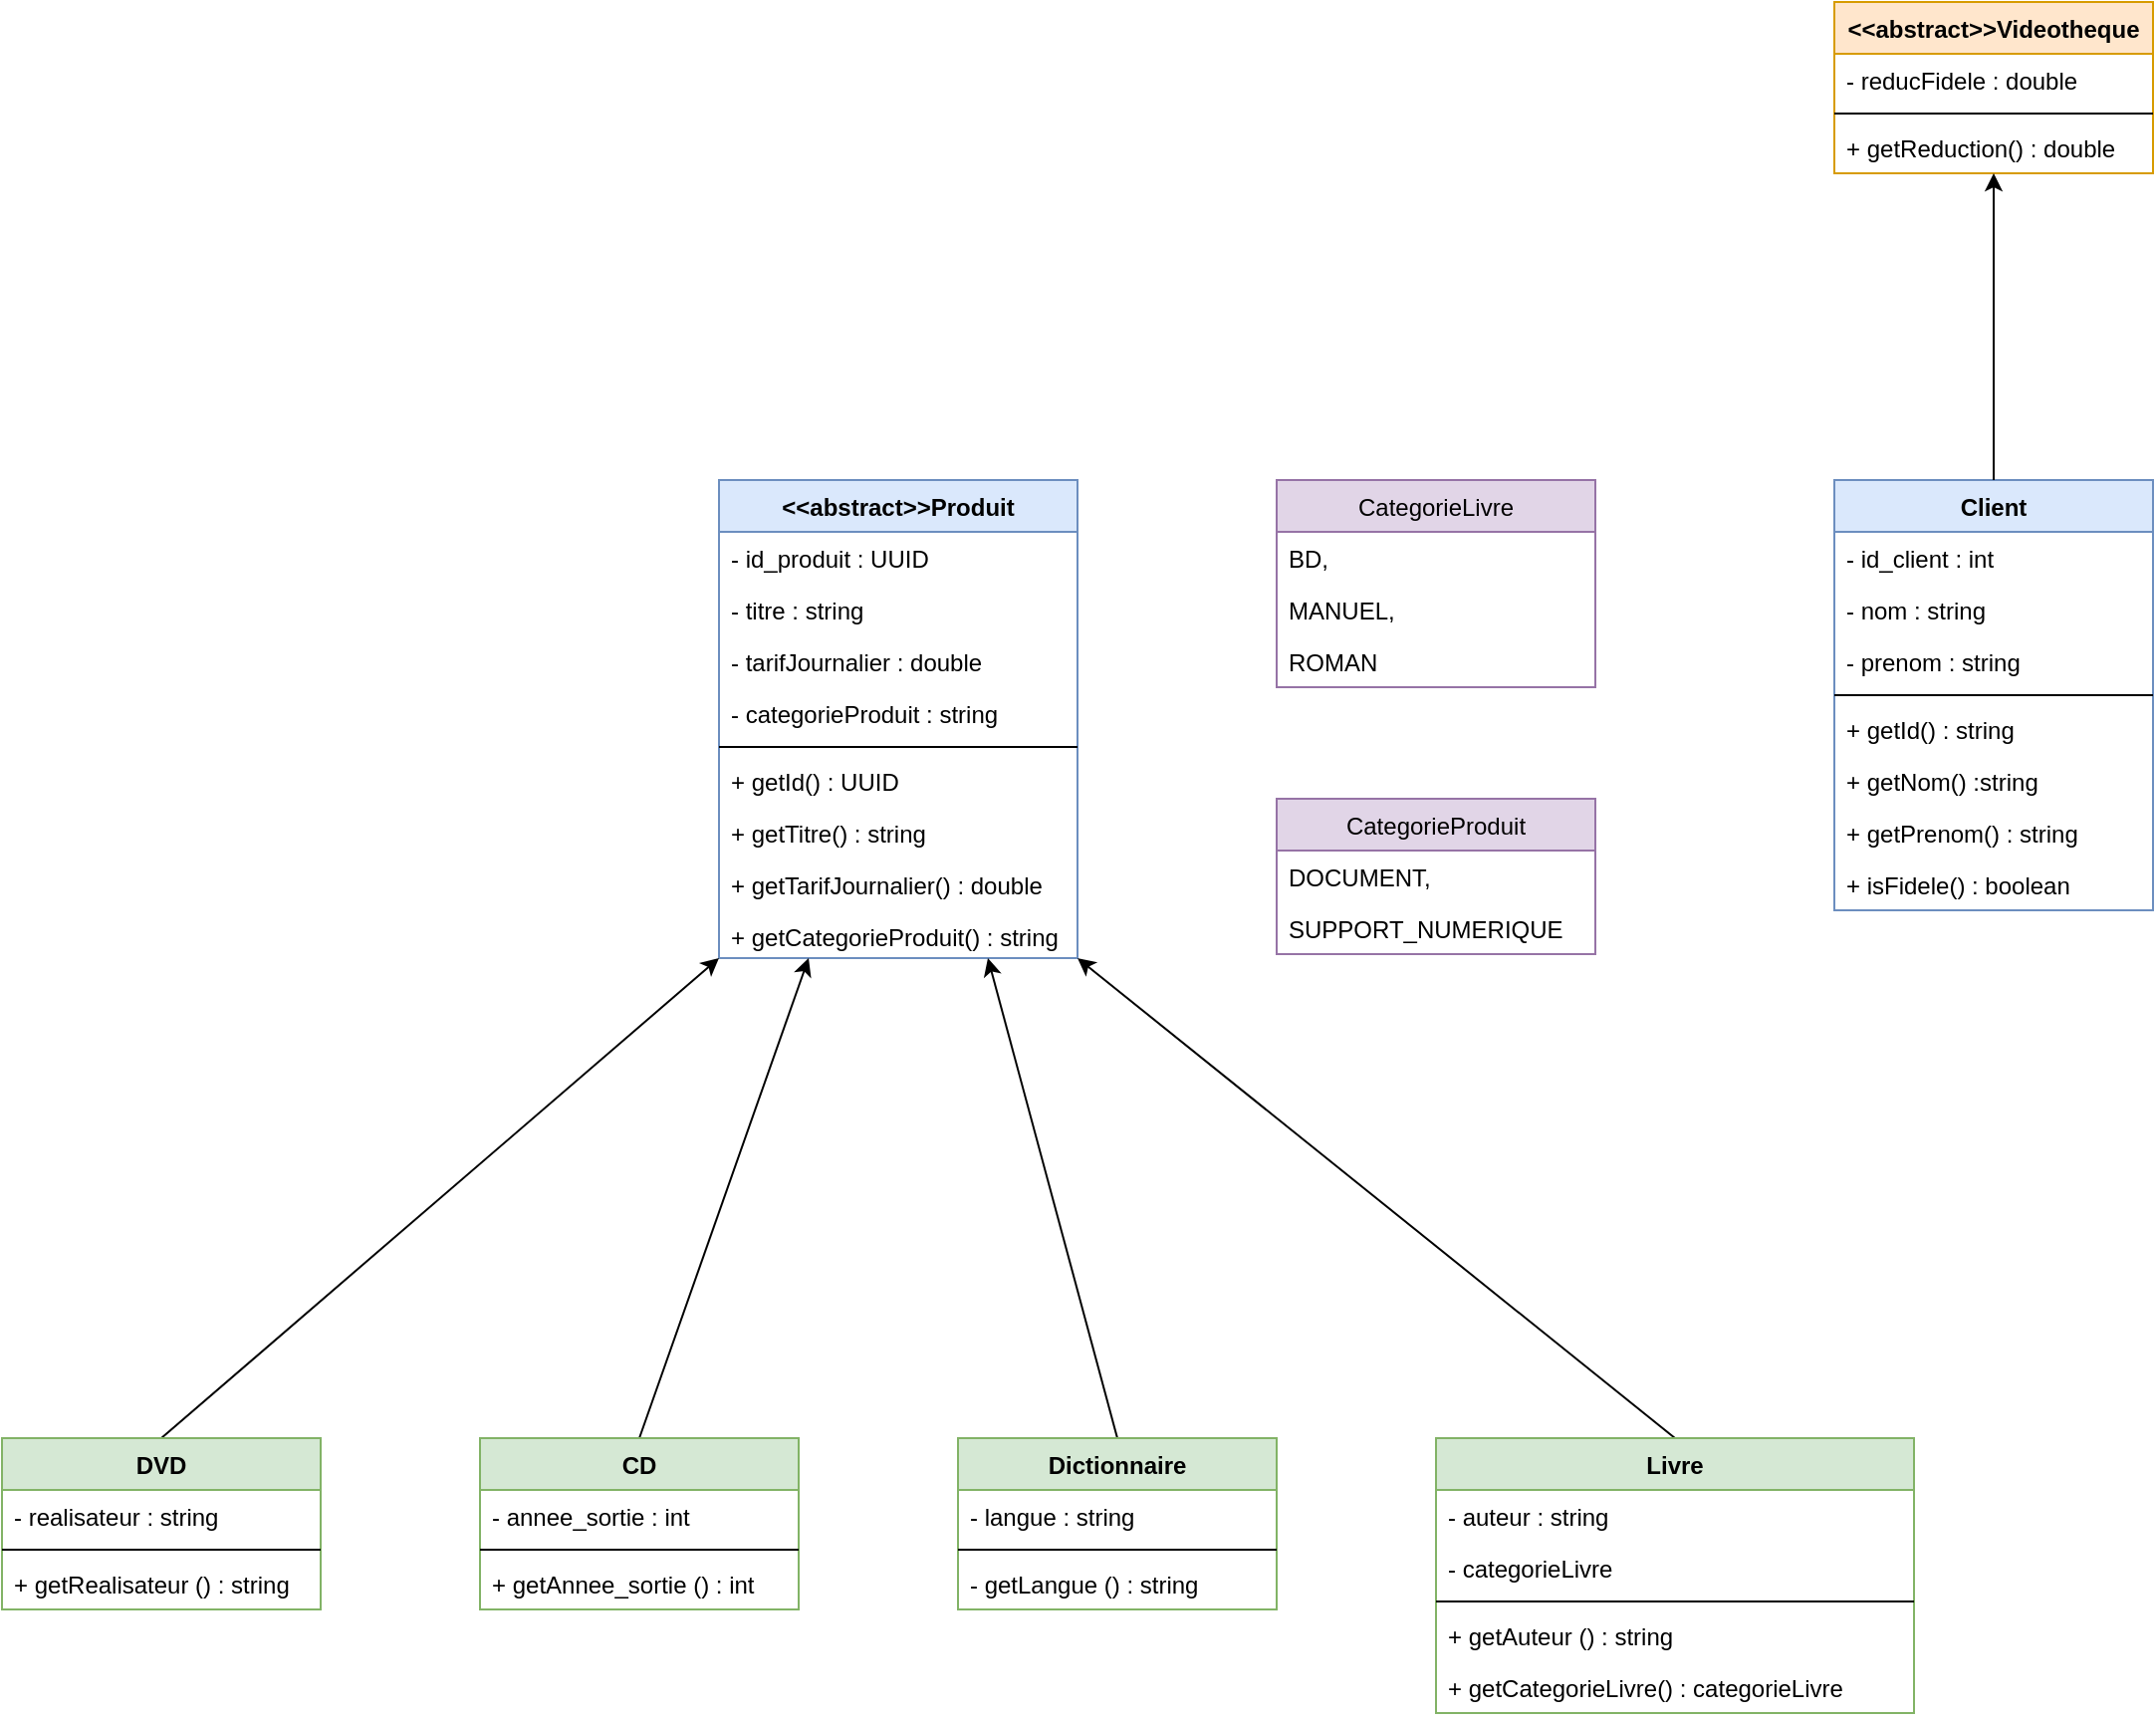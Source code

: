 <mxfile version="12.9.14" type="github">
  <diagram id="Si2locz9k4Dn_10qz3O4" name="Page-1">
    <mxGraphModel dx="1513" dy="3137" grid="1" gridSize="10" guides="1" tooltips="1" connect="1" arrows="1" fold="1" page="1" pageScale="1" pageWidth="850" pageHeight="1100" math="0" shadow="0">
      <root>
        <mxCell id="0" />
        <mxCell id="1" parent="0" />
        <mxCell id="pHHpAgwTj2PFXbAox-nr-20" value="&lt;&lt;abstract&gt;&gt;Produit" style="swimlane;fontStyle=1;align=center;verticalAlign=top;childLayout=stackLayout;horizontal=1;startSize=26;horizontalStack=0;resizeParent=1;resizeParentMax=0;resizeLast=0;collapsible=1;marginBottom=0;fillColor=#dae8fc;strokeColor=#6c8ebf;perimeterSpacing=0;spacingBottom=3;" vertex="1" parent="1">
          <mxGeometry x="2960" width="180" height="240" as="geometry" />
        </mxCell>
        <mxCell id="pHHpAgwTj2PFXbAox-nr-21" value="- id_produit : UUID" style="text;strokeColor=none;fillColor=none;align=left;verticalAlign=top;spacingLeft=4;spacingRight=4;overflow=hidden;rotatable=0;points=[[0,0.5],[1,0.5]];portConstraint=eastwest;" vertex="1" parent="pHHpAgwTj2PFXbAox-nr-20">
          <mxGeometry y="26" width="180" height="26" as="geometry" />
        </mxCell>
        <mxCell id="pHHpAgwTj2PFXbAox-nr-22" value="- titre : string" style="text;strokeColor=none;fillColor=none;align=left;verticalAlign=top;spacingLeft=4;spacingRight=4;overflow=hidden;rotatable=0;points=[[0,0.5],[1,0.5]];portConstraint=eastwest;" vertex="1" parent="pHHpAgwTj2PFXbAox-nr-20">
          <mxGeometry y="52" width="180" height="26" as="geometry" />
        </mxCell>
        <mxCell id="pHHpAgwTj2PFXbAox-nr-23" value="- tarifJournalier : double" style="text;strokeColor=none;fillColor=none;align=left;verticalAlign=top;spacingLeft=4;spacingRight=4;overflow=hidden;rotatable=0;points=[[0,0.5],[1,0.5]];portConstraint=eastwest;" vertex="1" parent="pHHpAgwTj2PFXbAox-nr-20">
          <mxGeometry y="78" width="180" height="26" as="geometry" />
        </mxCell>
        <mxCell id="pHHpAgwTj2PFXbAox-nr-24" value="- categorieProduit : string" style="text;strokeColor=none;fillColor=none;align=left;verticalAlign=top;spacingLeft=4;spacingRight=4;overflow=hidden;rotatable=0;points=[[0,0.5],[1,0.5]];portConstraint=eastwest;" vertex="1" parent="pHHpAgwTj2PFXbAox-nr-20">
          <mxGeometry y="104" width="180" height="26" as="geometry" />
        </mxCell>
        <mxCell id="pHHpAgwTj2PFXbAox-nr-25" value="" style="line;strokeWidth=1;fillColor=none;align=left;verticalAlign=middle;spacingTop=-1;spacingLeft=3;spacingRight=3;rotatable=0;labelPosition=right;points=[];portConstraint=eastwest;" vertex="1" parent="pHHpAgwTj2PFXbAox-nr-20">
          <mxGeometry y="130" width="180" height="8" as="geometry" />
        </mxCell>
        <mxCell id="pHHpAgwTj2PFXbAox-nr-26" value="+ getId() : UUID" style="text;strokeColor=none;fillColor=none;align=left;verticalAlign=top;spacingLeft=4;spacingRight=4;overflow=hidden;rotatable=0;points=[[0,0.5],[1,0.5]];portConstraint=eastwest;" vertex="1" parent="pHHpAgwTj2PFXbAox-nr-20">
          <mxGeometry y="138" width="180" height="26" as="geometry" />
        </mxCell>
        <mxCell id="pHHpAgwTj2PFXbAox-nr-27" value="+ getTitre() : string" style="text;strokeColor=none;fillColor=none;align=left;verticalAlign=top;spacingLeft=4;spacingRight=4;overflow=hidden;rotatable=0;points=[[0,0.5],[1,0.5]];portConstraint=eastwest;" vertex="1" parent="pHHpAgwTj2PFXbAox-nr-20">
          <mxGeometry y="164" width="180" height="26" as="geometry" />
        </mxCell>
        <mxCell id="pHHpAgwTj2PFXbAox-nr-28" value="+ getTarifJournalier() : double" style="text;strokeColor=none;fillColor=none;align=left;verticalAlign=top;spacingLeft=4;spacingRight=4;overflow=hidden;rotatable=0;points=[[0,0.5],[1,0.5]];portConstraint=eastwest;" vertex="1" parent="pHHpAgwTj2PFXbAox-nr-20">
          <mxGeometry y="190" width="180" height="26" as="geometry" />
        </mxCell>
        <mxCell id="pHHpAgwTj2PFXbAox-nr-52" value="+ getCategorieProduit() : string" style="text;strokeColor=none;fillColor=none;align=left;verticalAlign=top;spacingLeft=4;spacingRight=4;overflow=hidden;rotatable=0;points=[[0,0.5],[1,0.5]];portConstraint=eastwest;" vertex="1" parent="pHHpAgwTj2PFXbAox-nr-20">
          <mxGeometry y="216" width="180" height="24" as="geometry" />
        </mxCell>
        <mxCell id="pHHpAgwTj2PFXbAox-nr-62" value="" style="endArrow=classic;html=1;exitX=0.5;exitY=0;exitDx=0;exitDy=0;entryX=0;entryY=1;entryDx=0;entryDy=0;" edge="1" parent="1" source="pHHpAgwTj2PFXbAox-nr-40" target="pHHpAgwTj2PFXbAox-nr-20">
          <mxGeometry width="50" height="50" relative="1" as="geometry">
            <mxPoint x="2680" y="530" as="sourcePoint" />
            <mxPoint x="3050" y="270" as="targetPoint" />
          </mxGeometry>
        </mxCell>
        <mxCell id="pHHpAgwTj2PFXbAox-nr-63" value="" style="endArrow=classic;html=1;exitX=0.5;exitY=0;exitDx=0;exitDy=0;entryX=0.25;entryY=1;entryDx=0;entryDy=0;" edge="1" parent="1" source="pHHpAgwTj2PFXbAox-nr-45" target="pHHpAgwTj2PFXbAox-nr-20">
          <mxGeometry width="50" height="50" relative="1" as="geometry">
            <mxPoint x="2690" y="572" as="sourcePoint" />
            <mxPoint x="3050" y="250" as="targetPoint" />
          </mxGeometry>
        </mxCell>
        <mxCell id="pHHpAgwTj2PFXbAox-nr-64" value="" style="endArrow=classic;html=1;exitX=0.5;exitY=0;exitDx=0;exitDy=0;entryX=0.75;entryY=1;entryDx=0;entryDy=0;" edge="1" parent="1" source="pHHpAgwTj2PFXbAox-nr-9" target="pHHpAgwTj2PFXbAox-nr-20">
          <mxGeometry width="50" height="50" relative="1" as="geometry">
            <mxPoint x="2700" y="582" as="sourcePoint" />
            <mxPoint x="3050" y="250" as="targetPoint" />
          </mxGeometry>
        </mxCell>
        <mxCell id="pHHpAgwTj2PFXbAox-nr-65" value="" style="endArrow=classic;html=1;exitX=0.5;exitY=0;exitDx=0;exitDy=0;entryX=1;entryY=1;entryDx=0;entryDy=0;entryPerimeter=0;" edge="1" parent="1" source="pHHpAgwTj2PFXbAox-nr-34" target="pHHpAgwTj2PFXbAox-nr-52">
          <mxGeometry width="50" height="50" relative="1" as="geometry">
            <mxPoint x="3460.4" y="540" as="sourcePoint" />
            <mxPoint x="3140" y="260" as="targetPoint" />
          </mxGeometry>
        </mxCell>
        <mxCell id="pHHpAgwTj2PFXbAox-nr-34" value="Livre" style="swimlane;fontStyle=1;align=center;verticalAlign=top;childLayout=stackLayout;horizontal=1;startSize=26;horizontalStack=0;resizeParent=1;resizeParentMax=0;resizeLast=0;collapsible=1;marginBottom=0;fillColor=#d5e8d4;strokeColor=#82b366;" vertex="1" parent="1">
          <mxGeometry x="3320" y="481" width="240" height="138" as="geometry" />
        </mxCell>
        <mxCell id="pHHpAgwTj2PFXbAox-nr-35" value="- auteur : string" style="text;strokeColor=none;fillColor=none;align=left;verticalAlign=top;spacingLeft=4;spacingRight=4;overflow=hidden;rotatable=0;points=[[0,0.5],[1,0.5]];portConstraint=eastwest;" vertex="1" parent="pHHpAgwTj2PFXbAox-nr-34">
          <mxGeometry y="26" width="240" height="26" as="geometry" />
        </mxCell>
        <mxCell id="pHHpAgwTj2PFXbAox-nr-61" value="- categorieLivre" style="text;strokeColor=none;fillColor=none;align=left;verticalAlign=top;spacingLeft=4;spacingRight=4;overflow=hidden;rotatable=0;points=[[0,0.5],[1,0.5]];portConstraint=eastwest;" vertex="1" parent="pHHpAgwTj2PFXbAox-nr-34">
          <mxGeometry y="52" width="240" height="26" as="geometry" />
        </mxCell>
        <mxCell id="pHHpAgwTj2PFXbAox-nr-36" value="" style="line;strokeWidth=1;fillColor=none;align=left;verticalAlign=middle;spacingTop=-1;spacingLeft=3;spacingRight=3;rotatable=0;labelPosition=right;points=[];portConstraint=eastwest;" vertex="1" parent="pHHpAgwTj2PFXbAox-nr-34">
          <mxGeometry y="78" width="240" height="8" as="geometry" />
        </mxCell>
        <mxCell id="pHHpAgwTj2PFXbAox-nr-37" value="+ getAuteur () : string" style="text;strokeColor=none;fillColor=none;align=left;verticalAlign=top;spacingLeft=4;spacingRight=4;overflow=hidden;rotatable=0;points=[[0,0.5],[1,0.5]];portConstraint=eastwest;" vertex="1" parent="pHHpAgwTj2PFXbAox-nr-34">
          <mxGeometry y="86" width="240" height="26" as="geometry" />
        </mxCell>
        <mxCell id="pHHpAgwTj2PFXbAox-nr-38" value="+ getCategorieLivre() : categorieLivre" style="text;strokeColor=none;fillColor=none;align=left;verticalAlign=top;spacingLeft=4;spacingRight=4;overflow=hidden;rotatable=0;points=[[0,0.5],[1,0.5]];portConstraint=eastwest;" vertex="1" parent="pHHpAgwTj2PFXbAox-nr-34">
          <mxGeometry y="112" width="240" height="26" as="geometry" />
        </mxCell>
        <mxCell id="pHHpAgwTj2PFXbAox-nr-9" value="Dictionnaire" style="swimlane;fontStyle=1;align=center;verticalAlign=top;childLayout=stackLayout;horizontal=1;startSize=26;horizontalStack=0;resizeParent=1;resizeParentMax=0;resizeLast=0;collapsible=1;marginBottom=0;fillColor=#d5e8d4;strokeColor=#82b366;" vertex="1" parent="1">
          <mxGeometry x="3080" y="481" width="160" height="86" as="geometry" />
        </mxCell>
        <mxCell id="pHHpAgwTj2PFXbAox-nr-10" value="- langue : string" style="text;strokeColor=none;fillColor=none;align=left;verticalAlign=top;spacingLeft=4;spacingRight=4;overflow=hidden;rotatable=0;points=[[0,0.5],[1,0.5]];portConstraint=eastwest;" vertex="1" parent="pHHpAgwTj2PFXbAox-nr-9">
          <mxGeometry y="26" width="160" height="26" as="geometry" />
        </mxCell>
        <mxCell id="pHHpAgwTj2PFXbAox-nr-11" value="" style="line;strokeWidth=1;fillColor=none;align=left;verticalAlign=middle;spacingTop=-1;spacingLeft=3;spacingRight=3;rotatable=0;labelPosition=right;points=[];portConstraint=eastwest;" vertex="1" parent="pHHpAgwTj2PFXbAox-nr-9">
          <mxGeometry y="52" width="160" height="8" as="geometry" />
        </mxCell>
        <mxCell id="pHHpAgwTj2PFXbAox-nr-12" value="- getLangue () : string" style="text;strokeColor=none;fillColor=none;align=left;verticalAlign=top;spacingLeft=4;spacingRight=4;overflow=hidden;rotatable=0;points=[[0,0.5],[1,0.5]];portConstraint=eastwest;" vertex="1" parent="pHHpAgwTj2PFXbAox-nr-9">
          <mxGeometry y="60" width="160" height="26" as="geometry" />
        </mxCell>
        <mxCell id="pHHpAgwTj2PFXbAox-nr-45" value="CD" style="swimlane;fontStyle=1;align=center;verticalAlign=top;childLayout=stackLayout;horizontal=1;startSize=26;horizontalStack=0;resizeParent=1;resizeParentMax=0;resizeLast=0;collapsible=1;marginBottom=0;fillColor=#d5e8d4;strokeColor=#82b366;" vertex="1" parent="1">
          <mxGeometry x="2840" y="481" width="160" height="86" as="geometry" />
        </mxCell>
        <mxCell id="pHHpAgwTj2PFXbAox-nr-46" value="- annee_sortie : int" style="text;strokeColor=none;fillColor=none;align=left;verticalAlign=top;spacingLeft=4;spacingRight=4;overflow=hidden;rotatable=0;points=[[0,0.5],[1,0.5]];portConstraint=eastwest;" vertex="1" parent="pHHpAgwTj2PFXbAox-nr-45">
          <mxGeometry y="26" width="160" height="26" as="geometry" />
        </mxCell>
        <mxCell id="pHHpAgwTj2PFXbAox-nr-47" value="" style="line;strokeWidth=1;fillColor=none;align=left;verticalAlign=middle;spacingTop=-1;spacingLeft=3;spacingRight=3;rotatable=0;labelPosition=right;points=[];portConstraint=eastwest;" vertex="1" parent="pHHpAgwTj2PFXbAox-nr-45">
          <mxGeometry y="52" width="160" height="8" as="geometry" />
        </mxCell>
        <mxCell id="pHHpAgwTj2PFXbAox-nr-48" value="+ getAnnee_sortie () : int" style="text;strokeColor=none;fillColor=none;align=left;verticalAlign=top;spacingLeft=4;spacingRight=4;overflow=hidden;rotatable=0;points=[[0,0.5],[1,0.5]];portConstraint=eastwest;" vertex="1" parent="pHHpAgwTj2PFXbAox-nr-45">
          <mxGeometry y="60" width="160" height="26" as="geometry" />
        </mxCell>
        <mxCell id="pHHpAgwTj2PFXbAox-nr-40" value="DVD" style="swimlane;fontStyle=1;align=center;verticalAlign=top;childLayout=stackLayout;horizontal=1;startSize=26;horizontalStack=0;resizeParent=1;resizeParentMax=0;resizeLast=0;collapsible=1;marginBottom=0;fillColor=#d5e8d4;strokeColor=#82b366;" vertex="1" parent="1">
          <mxGeometry x="2600" y="481" width="160" height="86" as="geometry" />
        </mxCell>
        <mxCell id="pHHpAgwTj2PFXbAox-nr-41" value="- realisateur : string" style="text;strokeColor=none;fillColor=none;align=left;verticalAlign=top;spacingLeft=4;spacingRight=4;overflow=hidden;rotatable=0;points=[[0,0.5],[1,0.5]];portConstraint=eastwest;" vertex="1" parent="pHHpAgwTj2PFXbAox-nr-40">
          <mxGeometry y="26" width="160" height="26" as="geometry" />
        </mxCell>
        <mxCell id="pHHpAgwTj2PFXbAox-nr-42" value="" style="line;strokeWidth=1;fillColor=none;align=left;verticalAlign=middle;spacingTop=-1;spacingLeft=3;spacingRight=3;rotatable=0;labelPosition=right;points=[];portConstraint=eastwest;" vertex="1" parent="pHHpAgwTj2PFXbAox-nr-40">
          <mxGeometry y="52" width="160" height="8" as="geometry" />
        </mxCell>
        <mxCell id="pHHpAgwTj2PFXbAox-nr-43" value="+ getRealisateur () : string" style="text;strokeColor=none;fillColor=none;align=left;verticalAlign=top;spacingLeft=4;spacingRight=4;overflow=hidden;rotatable=0;points=[[0,0.5],[1,0.5]];portConstraint=eastwest;" vertex="1" parent="pHHpAgwTj2PFXbAox-nr-40">
          <mxGeometry y="60" width="160" height="26" as="geometry" />
        </mxCell>
        <mxCell id="pHHpAgwTj2PFXbAox-nr-57" value="CategorieLivre" style="swimlane;fontStyle=0;childLayout=stackLayout;horizontal=1;startSize=26;fillColor=#e1d5e7;horizontalStack=0;resizeParent=1;resizeParentMax=0;resizeLast=0;collapsible=1;marginBottom=0;strokeColor=#9673a6;" vertex="1" parent="1">
          <mxGeometry x="3240" width="160" height="104" as="geometry" />
        </mxCell>
        <mxCell id="pHHpAgwTj2PFXbAox-nr-58" value="BD," style="text;strokeColor=none;fillColor=none;align=left;verticalAlign=top;spacingLeft=4;spacingRight=4;overflow=hidden;rotatable=0;points=[[0,0.5],[1,0.5]];portConstraint=eastwest;" vertex="1" parent="pHHpAgwTj2PFXbAox-nr-57">
          <mxGeometry y="26" width="160" height="26" as="geometry" />
        </mxCell>
        <mxCell id="pHHpAgwTj2PFXbAox-nr-59" value="MANUEL," style="text;strokeColor=none;fillColor=none;align=left;verticalAlign=top;spacingLeft=4;spacingRight=4;overflow=hidden;rotatable=0;points=[[0,0.5],[1,0.5]];portConstraint=eastwest;" vertex="1" parent="pHHpAgwTj2PFXbAox-nr-57">
          <mxGeometry y="52" width="160" height="26" as="geometry" />
        </mxCell>
        <mxCell id="pHHpAgwTj2PFXbAox-nr-60" value="ROMAN" style="text;strokeColor=none;fillColor=none;align=left;verticalAlign=top;spacingLeft=4;spacingRight=4;overflow=hidden;rotatable=0;points=[[0,0.5],[1,0.5]];portConstraint=eastwest;" vertex="1" parent="pHHpAgwTj2PFXbAox-nr-57">
          <mxGeometry y="78" width="160" height="26" as="geometry" />
        </mxCell>
        <mxCell id="pHHpAgwTj2PFXbAox-nr-53" value="CategorieProduit" style="swimlane;fontStyle=0;childLayout=stackLayout;horizontal=1;startSize=26;fillColor=#e1d5e7;horizontalStack=0;resizeParent=1;resizeParentMax=0;resizeLast=0;collapsible=1;marginBottom=0;strokeColor=#9673a6;" vertex="1" parent="1">
          <mxGeometry x="3240" y="160" width="160" height="78" as="geometry" />
        </mxCell>
        <mxCell id="pHHpAgwTj2PFXbAox-nr-54" value="DOCUMENT," style="text;strokeColor=none;fillColor=none;align=left;verticalAlign=top;spacingLeft=4;spacingRight=4;overflow=hidden;rotatable=0;points=[[0,0.5],[1,0.5]];portConstraint=eastwest;" vertex="1" parent="pHHpAgwTj2PFXbAox-nr-53">
          <mxGeometry y="26" width="160" height="26" as="geometry" />
        </mxCell>
        <mxCell id="pHHpAgwTj2PFXbAox-nr-55" value="SUPPORT_NUMERIQUE" style="text;strokeColor=none;fillColor=none;align=left;verticalAlign=top;spacingLeft=4;spacingRight=4;overflow=hidden;rotatable=0;points=[[0,0.5],[1,0.5]];portConstraint=eastwest;" vertex="1" parent="pHHpAgwTj2PFXbAox-nr-53">
          <mxGeometry y="52" width="160" height="26" as="geometry" />
        </mxCell>
        <mxCell id="pHHpAgwTj2PFXbAox-nr-66" value="Client" style="swimlane;fontStyle=1;align=center;verticalAlign=top;childLayout=stackLayout;horizontal=1;startSize=26;horizontalStack=0;resizeParent=1;resizeParentMax=0;resizeLast=0;collapsible=1;marginBottom=0;fillColor=#dae8fc;strokeColor=#6c8ebf;" vertex="1" parent="1">
          <mxGeometry x="3520" width="160" height="216" as="geometry" />
        </mxCell>
        <mxCell id="pHHpAgwTj2PFXbAox-nr-67" value="- id_client : int&#xa;" style="text;strokeColor=none;fillColor=none;align=left;verticalAlign=top;spacingLeft=4;spacingRight=4;overflow=hidden;rotatable=0;points=[[0,0.5],[1,0.5]];portConstraint=eastwest;" vertex="1" parent="pHHpAgwTj2PFXbAox-nr-66">
          <mxGeometry y="26" width="160" height="26" as="geometry" />
        </mxCell>
        <mxCell id="pHHpAgwTj2PFXbAox-nr-68" value="- nom : string" style="text;strokeColor=none;fillColor=none;align=left;verticalAlign=top;spacingLeft=4;spacingRight=4;overflow=hidden;rotatable=0;points=[[0,0.5],[1,0.5]];portConstraint=eastwest;" vertex="1" parent="pHHpAgwTj2PFXbAox-nr-66">
          <mxGeometry y="52" width="160" height="26" as="geometry" />
        </mxCell>
        <mxCell id="pHHpAgwTj2PFXbAox-nr-69" value="- prenom : string" style="text;strokeColor=none;fillColor=none;align=left;verticalAlign=top;spacingLeft=4;spacingRight=4;overflow=hidden;rotatable=0;points=[[0,0.5],[1,0.5]];portConstraint=eastwest;" vertex="1" parent="pHHpAgwTj2PFXbAox-nr-66">
          <mxGeometry y="78" width="160" height="26" as="geometry" />
        </mxCell>
        <mxCell id="pHHpAgwTj2PFXbAox-nr-70" value="" style="line;strokeWidth=1;fillColor=none;align=left;verticalAlign=middle;spacingTop=-1;spacingLeft=3;spacingRight=3;rotatable=0;labelPosition=right;points=[];portConstraint=eastwest;" vertex="1" parent="pHHpAgwTj2PFXbAox-nr-66">
          <mxGeometry y="104" width="160" height="8" as="geometry" />
        </mxCell>
        <mxCell id="pHHpAgwTj2PFXbAox-nr-71" value="+ getId() : string" style="text;strokeColor=none;fillColor=none;align=left;verticalAlign=top;spacingLeft=4;spacingRight=4;overflow=hidden;rotatable=0;points=[[0,0.5],[1,0.5]];portConstraint=eastwest;" vertex="1" parent="pHHpAgwTj2PFXbAox-nr-66">
          <mxGeometry y="112" width="160" height="26" as="geometry" />
        </mxCell>
        <mxCell id="pHHpAgwTj2PFXbAox-nr-72" value="+ getNom() :string" style="text;strokeColor=none;fillColor=none;align=left;verticalAlign=top;spacingLeft=4;spacingRight=4;overflow=hidden;rotatable=0;points=[[0,0.5],[1,0.5]];portConstraint=eastwest;" vertex="1" parent="pHHpAgwTj2PFXbAox-nr-66">
          <mxGeometry y="138" width="160" height="26" as="geometry" />
        </mxCell>
        <mxCell id="pHHpAgwTj2PFXbAox-nr-73" value="+ getPrenom() : string" style="text;strokeColor=none;fillColor=none;align=left;verticalAlign=top;spacingLeft=4;spacingRight=4;overflow=hidden;rotatable=0;points=[[0,0.5],[1,0.5]];portConstraint=eastwest;" vertex="1" parent="pHHpAgwTj2PFXbAox-nr-66">
          <mxGeometry y="164" width="160" height="26" as="geometry" />
        </mxCell>
        <mxCell id="pHHpAgwTj2PFXbAox-nr-74" value="+ isFidele() : boolean" style="text;strokeColor=none;fillColor=none;align=left;verticalAlign=top;spacingLeft=4;spacingRight=4;overflow=hidden;rotatable=0;points=[[0,0.5],[1,0.5]];portConstraint=eastwest;" vertex="1" parent="pHHpAgwTj2PFXbAox-nr-66">
          <mxGeometry y="190" width="160" height="26" as="geometry" />
        </mxCell>
        <mxCell id="pHHpAgwTj2PFXbAox-nr-77" value="&lt;&lt;abstract&gt;&gt;Videotheque" style="swimlane;fontStyle=1;align=center;verticalAlign=top;childLayout=stackLayout;horizontal=1;startSize=26;horizontalStack=0;resizeParent=1;resizeParentMax=0;resizeLast=0;collapsible=1;marginBottom=0;fillColor=#ffe6cc;strokeColor=#d79b00;" vertex="1" parent="1">
          <mxGeometry x="3520" y="-240" width="160" height="86" as="geometry" />
        </mxCell>
        <mxCell id="pHHpAgwTj2PFXbAox-nr-76" value="- reducFidele : double" style="text;strokeColor=none;fillColor=none;align=left;verticalAlign=top;spacingLeft=4;spacingRight=4;overflow=hidden;rotatable=0;points=[[0,0.5],[1,0.5]];portConstraint=eastwest;" vertex="1" parent="pHHpAgwTj2PFXbAox-nr-77">
          <mxGeometry y="26" width="160" height="26" as="geometry" />
        </mxCell>
        <mxCell id="pHHpAgwTj2PFXbAox-nr-79" value="" style="line;strokeWidth=1;fillColor=none;align=left;verticalAlign=middle;spacingTop=-1;spacingLeft=3;spacingRight=3;rotatable=0;labelPosition=right;points=[];portConstraint=eastwest;" vertex="1" parent="pHHpAgwTj2PFXbAox-nr-77">
          <mxGeometry y="52" width="160" height="8" as="geometry" />
        </mxCell>
        <mxCell id="pHHpAgwTj2PFXbAox-nr-80" value="+ getReduction() : double" style="text;strokeColor=none;fillColor=none;align=left;verticalAlign=top;spacingLeft=4;spacingRight=4;overflow=hidden;rotatable=0;points=[[0,0.5],[1,0.5]];portConstraint=eastwest;" vertex="1" parent="pHHpAgwTj2PFXbAox-nr-77">
          <mxGeometry y="60" width="160" height="26" as="geometry" />
        </mxCell>
        <mxCell id="pHHpAgwTj2PFXbAox-nr-81" value="" style="endArrow=classic;html=1;exitX=0.5;exitY=0;exitDx=0;exitDy=0;entryX=0.5;entryY=1;entryDx=0;entryDy=0;" edge="1" parent="1" source="pHHpAgwTj2PFXbAox-nr-66" target="pHHpAgwTj2PFXbAox-nr-77">
          <mxGeometry width="50" height="50" relative="1" as="geometry">
            <mxPoint x="3360" y="50" as="sourcePoint" />
            <mxPoint x="3610" y="-120" as="targetPoint" />
          </mxGeometry>
        </mxCell>
      </root>
    </mxGraphModel>
  </diagram>
</mxfile>
